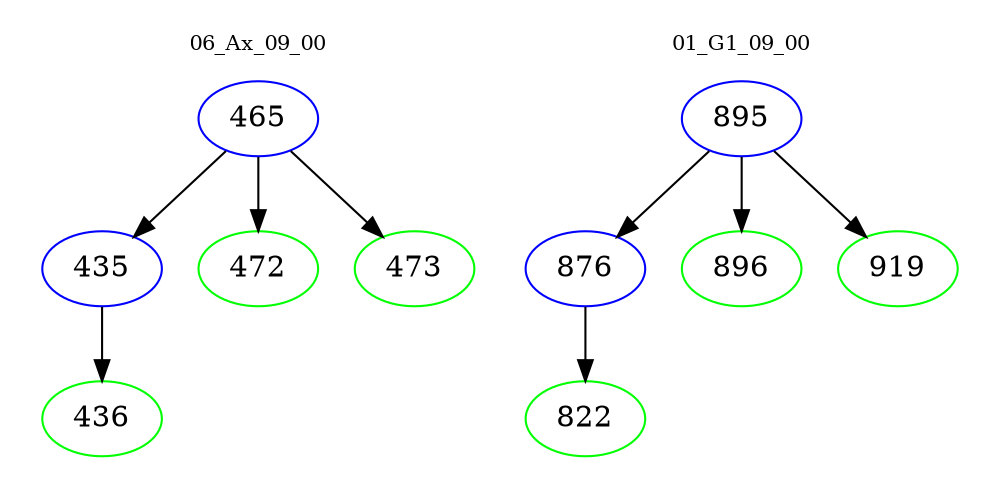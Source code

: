 digraph{
subgraph cluster_0 {
color = white
label = "06_Ax_09_00";
fontsize=10;
T0_465 [label="465", color="blue"]
T0_465 -> T0_435 [color="black"]
T0_435 [label="435", color="blue"]
T0_435 -> T0_436 [color="black"]
T0_436 [label="436", color="green"]
T0_465 -> T0_472 [color="black"]
T0_472 [label="472", color="green"]
T0_465 -> T0_473 [color="black"]
T0_473 [label="473", color="green"]
}
subgraph cluster_1 {
color = white
label = "01_G1_09_00";
fontsize=10;
T1_895 [label="895", color="blue"]
T1_895 -> T1_876 [color="black"]
T1_876 [label="876", color="blue"]
T1_876 -> T1_822 [color="black"]
T1_822 [label="822", color="green"]
T1_895 -> T1_896 [color="black"]
T1_896 [label="896", color="green"]
T1_895 -> T1_919 [color="black"]
T1_919 [label="919", color="green"]
}
}
